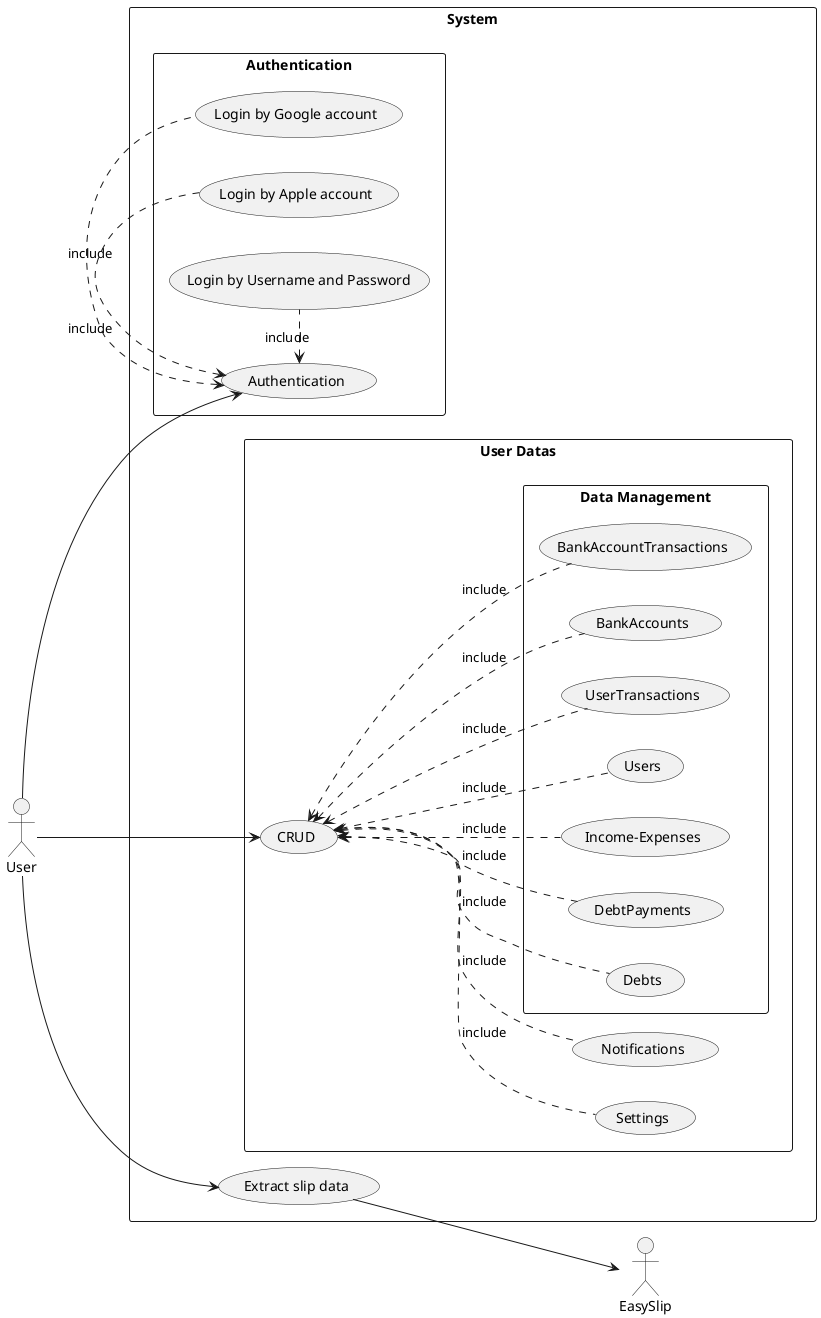 @startuml  Use case diagram
left to right direction
actor User as user

rectangle "System"{
rectangle "Authentication" {
  usecase "Authentication" as auth
  usecase "Login by Username and Password" as login
  usecase "Login by Google account" as google
  usecase "Login by Apple account" as apple
}

rectangle "User Datas" {
  usecase "CRUD" as crud
  
  rectangle "Data Management" {
    usecase "Users" as users
    usecase "UserTransactions" as userTrans
    usecase "BankAccounts" as banks
    usecase "BankAccountTransactions" as bankTrans
    usecase "Debts" as debts
    usecase "DebtPayments" as debtPay
    usecase "Income-Expenses" as ies
  }
  
  usecase "Notifications" as noti
  usecase "Settings" as settings
}
usecase "Extract slip data" as extData
}

actor EasySlip as easy

user --> auth
login .left.> auth : include
google .left.> auth : include
apple .left.> auth : include

user --> crud
crud <.. users : include
crud <.. userTrans : include
crud <.. banks : include
crud <.. bankTrans : include
crud <.. debts : include
crud <.. debtPay : include
crud <.. ies : include
crud <.. noti : include
crud <.. settings : include

user --> extData
extData --> easy

@enduml